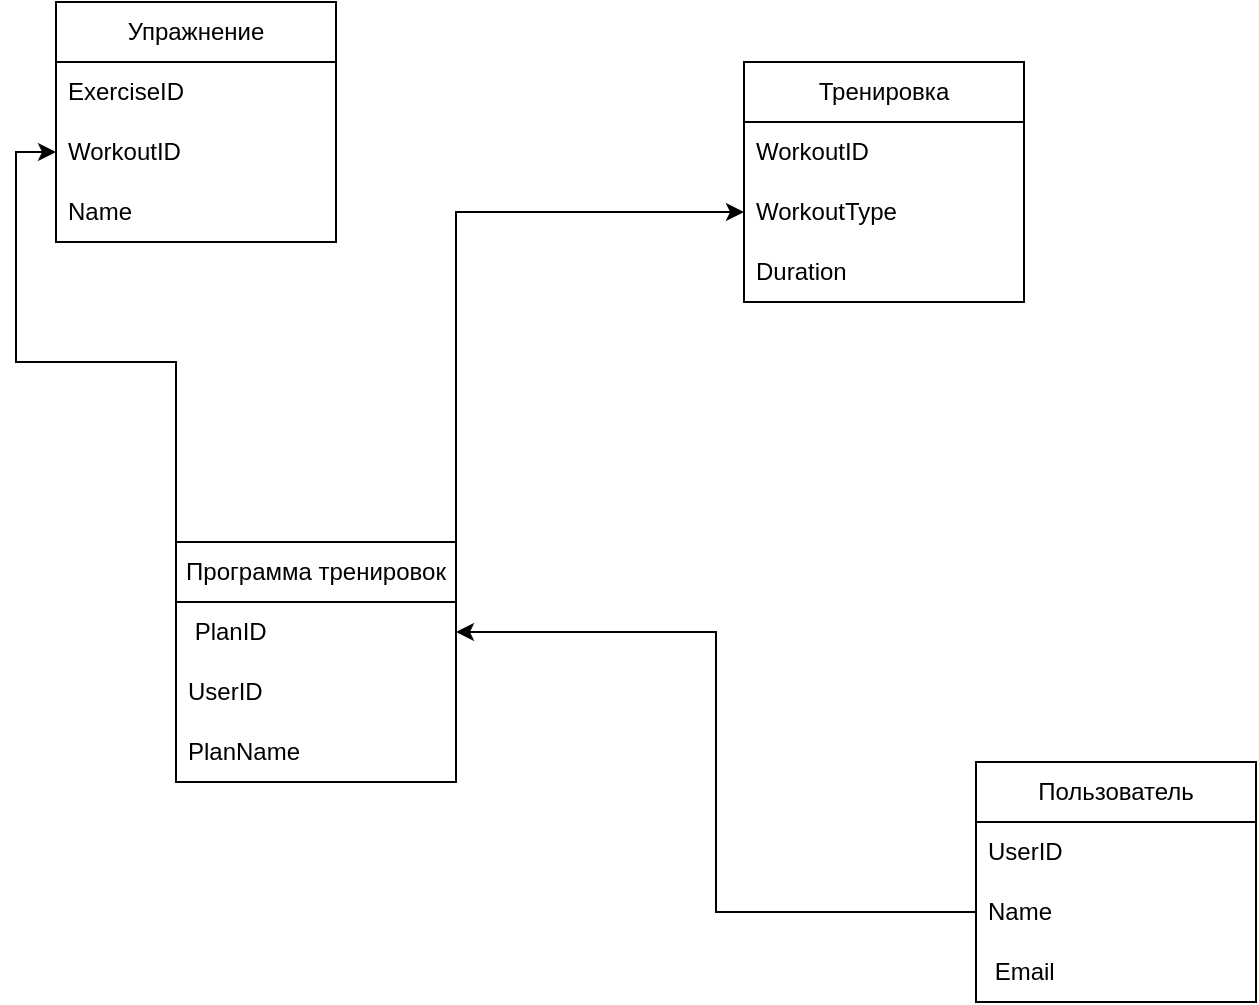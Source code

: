 <mxfile version="25.0.3">
  <diagram name="Страница — 1" id="tpkh5w2l1dy8shB0KDI6">
    <mxGraphModel dx="1389" dy="833" grid="1" gridSize="10" guides="1" tooltips="1" connect="1" arrows="1" fold="1" page="1" pageScale="1" pageWidth="827" pageHeight="1169" math="0" shadow="0">
      <root>
        <mxCell id="0" />
        <mxCell id="1" parent="0" />
        <mxCell id="t9t4Jb0sfvd3Fl0Ir9oL-1" value="Пользователь" style="swimlane;fontStyle=0;childLayout=stackLayout;horizontal=1;startSize=30;horizontalStack=0;resizeParent=1;resizeParentMax=0;resizeLast=0;collapsible=1;marginBottom=0;whiteSpace=wrap;html=1;" vertex="1" parent="1">
          <mxGeometry x="530" y="490" width="140" height="120" as="geometry" />
        </mxCell>
        <mxCell id="t9t4Jb0sfvd3Fl0Ir9oL-2" value="UserID" style="text;strokeColor=none;fillColor=none;align=left;verticalAlign=middle;spacingLeft=4;spacingRight=4;overflow=hidden;points=[[0,0.5],[1,0.5]];portConstraint=eastwest;rotatable=0;whiteSpace=wrap;html=1;" vertex="1" parent="t9t4Jb0sfvd3Fl0Ir9oL-1">
          <mxGeometry y="30" width="140" height="30" as="geometry" />
        </mxCell>
        <mxCell id="t9t4Jb0sfvd3Fl0Ir9oL-3" value="Name" style="text;strokeColor=none;fillColor=none;align=left;verticalAlign=middle;spacingLeft=4;spacingRight=4;overflow=hidden;points=[[0,0.5],[1,0.5]];portConstraint=eastwest;rotatable=0;whiteSpace=wrap;html=1;" vertex="1" parent="t9t4Jb0sfvd3Fl0Ir9oL-1">
          <mxGeometry y="60" width="140" height="30" as="geometry" />
        </mxCell>
        <mxCell id="t9t4Jb0sfvd3Fl0Ir9oL-4" value="&amp;nbsp;Email" style="text;strokeColor=none;fillColor=none;align=left;verticalAlign=middle;spacingLeft=4;spacingRight=4;overflow=hidden;points=[[0,0.5],[1,0.5]];portConstraint=eastwest;rotatable=0;whiteSpace=wrap;html=1;" vertex="1" parent="t9t4Jb0sfvd3Fl0Ir9oL-1">
          <mxGeometry y="90" width="140" height="30" as="geometry" />
        </mxCell>
        <mxCell id="t9t4Jb0sfvd3Fl0Ir9oL-5" value="Тренировка" style="swimlane;fontStyle=0;childLayout=stackLayout;horizontal=1;startSize=30;horizontalStack=0;resizeParent=1;resizeParentMax=0;resizeLast=0;collapsible=1;marginBottom=0;whiteSpace=wrap;html=1;" vertex="1" parent="1">
          <mxGeometry x="414" y="140" width="140" height="120" as="geometry" />
        </mxCell>
        <mxCell id="t9t4Jb0sfvd3Fl0Ir9oL-6" value="WorkoutID" style="text;strokeColor=none;fillColor=none;align=left;verticalAlign=middle;spacingLeft=4;spacingRight=4;overflow=hidden;points=[[0,0.5],[1,0.5]];portConstraint=eastwest;rotatable=0;whiteSpace=wrap;html=1;" vertex="1" parent="t9t4Jb0sfvd3Fl0Ir9oL-5">
          <mxGeometry y="30" width="140" height="30" as="geometry" />
        </mxCell>
        <mxCell id="t9t4Jb0sfvd3Fl0Ir9oL-7" value="WorkoutType" style="text;strokeColor=none;fillColor=none;align=left;verticalAlign=middle;spacingLeft=4;spacingRight=4;overflow=hidden;points=[[0,0.5],[1,0.5]];portConstraint=eastwest;rotatable=0;whiteSpace=wrap;html=1;" vertex="1" parent="t9t4Jb0sfvd3Fl0Ir9oL-5">
          <mxGeometry y="60" width="140" height="30" as="geometry" />
        </mxCell>
        <mxCell id="t9t4Jb0sfvd3Fl0Ir9oL-8" value="Duration" style="text;strokeColor=none;fillColor=none;align=left;verticalAlign=middle;spacingLeft=4;spacingRight=4;overflow=hidden;points=[[0,0.5],[1,0.5]];portConstraint=eastwest;rotatable=0;whiteSpace=wrap;html=1;" vertex="1" parent="t9t4Jb0sfvd3Fl0Ir9oL-5">
          <mxGeometry y="90" width="140" height="30" as="geometry" />
        </mxCell>
        <mxCell id="t9t4Jb0sfvd3Fl0Ir9oL-9" value="Упражнение" style="swimlane;fontStyle=0;childLayout=stackLayout;horizontal=1;startSize=30;horizontalStack=0;resizeParent=1;resizeParentMax=0;resizeLast=0;collapsible=1;marginBottom=0;whiteSpace=wrap;html=1;" vertex="1" parent="1">
          <mxGeometry x="70" y="110" width="140" height="120" as="geometry" />
        </mxCell>
        <mxCell id="t9t4Jb0sfvd3Fl0Ir9oL-10" value="ExerciseID" style="text;strokeColor=none;fillColor=none;align=left;verticalAlign=middle;spacingLeft=4;spacingRight=4;overflow=hidden;points=[[0,0.5],[1,0.5]];portConstraint=eastwest;rotatable=0;whiteSpace=wrap;html=1;" vertex="1" parent="t9t4Jb0sfvd3Fl0Ir9oL-9">
          <mxGeometry y="30" width="140" height="30" as="geometry" />
        </mxCell>
        <mxCell id="t9t4Jb0sfvd3Fl0Ir9oL-11" value="WorkoutID" style="text;strokeColor=none;fillColor=none;align=left;verticalAlign=middle;spacingLeft=4;spacingRight=4;overflow=hidden;points=[[0,0.5],[1,0.5]];portConstraint=eastwest;rotatable=0;whiteSpace=wrap;html=1;" vertex="1" parent="t9t4Jb0sfvd3Fl0Ir9oL-9">
          <mxGeometry y="60" width="140" height="30" as="geometry" />
        </mxCell>
        <mxCell id="t9t4Jb0sfvd3Fl0Ir9oL-12" value="Name" style="text;strokeColor=none;fillColor=none;align=left;verticalAlign=middle;spacingLeft=4;spacingRight=4;overflow=hidden;points=[[0,0.5],[1,0.5]];portConstraint=eastwest;rotatable=0;whiteSpace=wrap;html=1;" vertex="1" parent="t9t4Jb0sfvd3Fl0Ir9oL-9">
          <mxGeometry y="90" width="140" height="30" as="geometry" />
        </mxCell>
        <mxCell id="t9t4Jb0sfvd3Fl0Ir9oL-29" style="edgeStyle=orthogonalEdgeStyle;rounded=0;orthogonalLoop=1;jettySize=auto;html=1;exitX=0;exitY=0;exitDx=0;exitDy=0;entryX=0;entryY=0.5;entryDx=0;entryDy=0;" edge="1" parent="1" source="t9t4Jb0sfvd3Fl0Ir9oL-13" target="t9t4Jb0sfvd3Fl0Ir9oL-11">
          <mxGeometry relative="1" as="geometry" />
        </mxCell>
        <mxCell id="t9t4Jb0sfvd3Fl0Ir9oL-31" style="edgeStyle=orthogonalEdgeStyle;rounded=0;orthogonalLoop=1;jettySize=auto;html=1;exitX=1;exitY=0;exitDx=0;exitDy=0;entryX=0;entryY=0.5;entryDx=0;entryDy=0;" edge="1" parent="1" source="t9t4Jb0sfvd3Fl0Ir9oL-13" target="t9t4Jb0sfvd3Fl0Ir9oL-7">
          <mxGeometry relative="1" as="geometry" />
        </mxCell>
        <mxCell id="t9t4Jb0sfvd3Fl0Ir9oL-13" value="Программа тренировок" style="swimlane;fontStyle=0;childLayout=stackLayout;horizontal=1;startSize=30;horizontalStack=0;resizeParent=1;resizeParentMax=0;resizeLast=0;collapsible=1;marginBottom=0;whiteSpace=wrap;html=1;" vertex="1" parent="1">
          <mxGeometry x="130" y="380" width="140" height="120" as="geometry" />
        </mxCell>
        <mxCell id="t9t4Jb0sfvd3Fl0Ir9oL-14" value="&amp;nbsp;PlanID" style="text;strokeColor=none;fillColor=none;align=left;verticalAlign=middle;spacingLeft=4;spacingRight=4;overflow=hidden;points=[[0,0.5],[1,0.5]];portConstraint=eastwest;rotatable=0;whiteSpace=wrap;html=1;" vertex="1" parent="t9t4Jb0sfvd3Fl0Ir9oL-13">
          <mxGeometry y="30" width="140" height="30" as="geometry" />
        </mxCell>
        <mxCell id="t9t4Jb0sfvd3Fl0Ir9oL-15" value="UserID" style="text;strokeColor=none;fillColor=none;align=left;verticalAlign=middle;spacingLeft=4;spacingRight=4;overflow=hidden;points=[[0,0.5],[1,0.5]];portConstraint=eastwest;rotatable=0;whiteSpace=wrap;html=1;" vertex="1" parent="t9t4Jb0sfvd3Fl0Ir9oL-13">
          <mxGeometry y="60" width="140" height="30" as="geometry" />
        </mxCell>
        <mxCell id="t9t4Jb0sfvd3Fl0Ir9oL-16" value="PlanName" style="text;strokeColor=none;fillColor=none;align=left;verticalAlign=middle;spacingLeft=4;spacingRight=4;overflow=hidden;points=[[0,0.5],[1,0.5]];portConstraint=eastwest;rotatable=0;whiteSpace=wrap;html=1;" vertex="1" parent="t9t4Jb0sfvd3Fl0Ir9oL-13">
          <mxGeometry y="90" width="140" height="30" as="geometry" />
        </mxCell>
        <mxCell id="t9t4Jb0sfvd3Fl0Ir9oL-27" style="edgeStyle=orthogonalEdgeStyle;rounded=0;orthogonalLoop=1;jettySize=auto;html=1;entryX=1;entryY=0.5;entryDx=0;entryDy=0;" edge="1" parent="1" source="t9t4Jb0sfvd3Fl0Ir9oL-3" target="t9t4Jb0sfvd3Fl0Ir9oL-14">
          <mxGeometry relative="1" as="geometry" />
        </mxCell>
      </root>
    </mxGraphModel>
  </diagram>
</mxfile>

